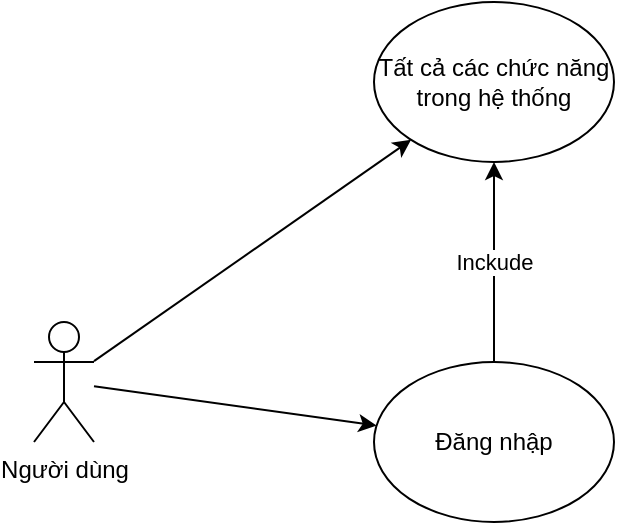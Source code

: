 <mxfile version="19.0.3" type="device" pages="10"><diagram id="RuZTh2-TOzcMZu7h_dRJ" name="Đăng nhập"><mxGraphModel dx="1102" dy="1022" grid="1" gridSize="10" guides="1" tooltips="1" connect="1" arrows="1" fold="1" page="1" pageScale="1" pageWidth="850" pageHeight="1100" math="0" shadow="0"><root><mxCell id="0"/><mxCell id="1" parent="0"/><mxCell id="FFFAcT_vhIzUKaEOKUY1-3" style="edgeStyle=none;rounded=0;orthogonalLoop=1;jettySize=auto;html=1;" parent="1" source="FFFAcT_vhIzUKaEOKUY1-4" target="FFFAcT_vhIzUKaEOKUY1-5" edge="1"><mxGeometry relative="1" as="geometry"/></mxCell><mxCell id="FFFAcT_vhIzUKaEOKUY1-7" style="edgeStyle=none;rounded=0;orthogonalLoop=1;jettySize=auto;html=1;" parent="1" source="FFFAcT_vhIzUKaEOKUY1-4" target="FFFAcT_vhIzUKaEOKUY1-6" edge="1"><mxGeometry relative="1" as="geometry"/></mxCell><mxCell id="FFFAcT_vhIzUKaEOKUY1-4" value="Người dùng" style="shape=umlActor;verticalLabelPosition=bottom;verticalAlign=top;html=1;outlineConnect=0;" parent="1" vertex="1"><mxGeometry x="170" y="360" width="30" height="60" as="geometry"/></mxCell><mxCell id="FFFAcT_vhIzUKaEOKUY1-8" value="Inckude" style="edgeStyle=none;rounded=0;orthogonalLoop=1;jettySize=auto;html=1;" parent="1" source="FFFAcT_vhIzUKaEOKUY1-5" target="FFFAcT_vhIzUKaEOKUY1-6" edge="1"><mxGeometry relative="1" as="geometry"/></mxCell><mxCell id="FFFAcT_vhIzUKaEOKUY1-5" value="Đăng nhập" style="ellipse;whiteSpace=wrap;html=1;" parent="1" vertex="1"><mxGeometry x="340" y="380" width="120" height="80" as="geometry"/></mxCell><mxCell id="FFFAcT_vhIzUKaEOKUY1-6" value="Tất cả các chức năng trong hệ thống" style="ellipse;whiteSpace=wrap;html=1;" parent="1" vertex="1"><mxGeometry x="340" y="200" width="120" height="80" as="geometry"/></mxCell></root></mxGraphModel></diagram><diagram id="8pBXfInfMbpn5mEWT0VD" name="Tổng quát"><mxGraphModel dx="2134" dy="810" grid="1" gridSize="10" guides="1" tooltips="1" connect="1" arrows="1" fold="1" page="1" pageScale="1" pageWidth="850" pageHeight="1100" math="0" shadow="0"><root><mxCell id="0"/><mxCell id="1" parent="0"/><mxCell id="iqAzIM0dQU8EQ3Mg8udr-2" style="edgeStyle=none;rounded=0;orthogonalLoop=1;jettySize=auto;html=1;" edge="1" parent="1" source="UOkTxOlqqI4oJDqqUHSG-1" target="iqAzIM0dQU8EQ3Mg8udr-1"><mxGeometry relative="1" as="geometry"/></mxCell><mxCell id="iqAzIM0dQU8EQ3Mg8udr-4" style="edgeStyle=none;rounded=0;orthogonalLoop=1;jettySize=auto;html=1;" edge="1" parent="1" source="UOkTxOlqqI4oJDqqUHSG-1" target="iqAzIM0dQU8EQ3Mg8udr-3"><mxGeometry relative="1" as="geometry"/></mxCell><mxCell id="iqAzIM0dQU8EQ3Mg8udr-11" style="edgeStyle=none;rounded=0;orthogonalLoop=1;jettySize=auto;html=1;" edge="1" parent="1" source="UOkTxOlqqI4oJDqqUHSG-1" target="iqAzIM0dQU8EQ3Mg8udr-7"><mxGeometry relative="1" as="geometry"/></mxCell><mxCell id="iqAzIM0dQU8EQ3Mg8udr-14" style="edgeStyle=none;rounded=0;orthogonalLoop=1;jettySize=auto;html=1;" edge="1" parent="1" source="UOkTxOlqqI4oJDqqUHSG-1" target="iqAzIM0dQU8EQ3Mg8udr-6"><mxGeometry relative="1" as="geometry"/></mxCell><mxCell id="iqAzIM0dQU8EQ3Mg8udr-15" style="edgeStyle=none;rounded=0;orthogonalLoop=1;jettySize=auto;html=1;" edge="1" parent="1" source="UOkTxOlqqI4oJDqqUHSG-1" target="iqAzIM0dQU8EQ3Mg8udr-8"><mxGeometry relative="1" as="geometry"/></mxCell><mxCell id="iqAzIM0dQU8EQ3Mg8udr-16" style="edgeStyle=none;rounded=0;orthogonalLoop=1;jettySize=auto;html=1;" edge="1" parent="1" source="UOkTxOlqqI4oJDqqUHSG-1" target="iqAzIM0dQU8EQ3Mg8udr-9"><mxGeometry relative="1" as="geometry"/></mxCell><mxCell id="iqAzIM0dQU8EQ3Mg8udr-17" style="edgeStyle=none;rounded=0;orthogonalLoop=1;jettySize=auto;html=1;entryX=0.052;entryY=0.298;entryDx=0;entryDy=0;entryPerimeter=0;" edge="1" parent="1" source="UOkTxOlqqI4oJDqqUHSG-1" target="iqAzIM0dQU8EQ3Mg8udr-13"><mxGeometry relative="1" as="geometry"/></mxCell><mxCell id="AlLpKmammNwe1ujjW2pf-2" style="edgeStyle=none;rounded=0;orthogonalLoop=1;jettySize=auto;html=1;" edge="1" parent="1" source="UOkTxOlqqI4oJDqqUHSG-1" target="AlLpKmammNwe1ujjW2pf-1"><mxGeometry relative="1" as="geometry"/></mxCell><mxCell id="UOkTxOlqqI4oJDqqUHSG-1" value="ADMIN" style="shape=umlActor;verticalLabelPosition=bottom;verticalAlign=top;html=1;outlineConnect=0;" vertex="1" parent="1"><mxGeometry x="170" y="380" width="30" height="60" as="geometry"/></mxCell><mxCell id="iqAzIM0dQU8EQ3Mg8udr-12" style="edgeStyle=none;rounded=0;orthogonalLoop=1;jettySize=auto;html=1;" edge="1" parent="1" source="UOkTxOlqqI4oJDqqUHSG-2" target="iqAzIM0dQU8EQ3Mg8udr-7"><mxGeometry relative="1" as="geometry"/></mxCell><mxCell id="iqAzIM0dQU8EQ3Mg8udr-18" style="edgeStyle=none;rounded=0;orthogonalLoop=1;jettySize=auto;html=1;" edge="1" parent="1" source="UOkTxOlqqI4oJDqqUHSG-2" target="iqAzIM0dQU8EQ3Mg8udr-6"><mxGeometry relative="1" as="geometry"/></mxCell><mxCell id="iqAzIM0dQU8EQ3Mg8udr-19" style="edgeStyle=none;rounded=0;orthogonalLoop=1;jettySize=auto;html=1;" edge="1" parent="1" source="UOkTxOlqqI4oJDqqUHSG-2" target="iqAzIM0dQU8EQ3Mg8udr-8"><mxGeometry relative="1" as="geometry"/></mxCell><mxCell id="iqAzIM0dQU8EQ3Mg8udr-20" style="edgeStyle=none;rounded=0;orthogonalLoop=1;jettySize=auto;html=1;" edge="1" parent="1" source="UOkTxOlqqI4oJDqqUHSG-2" target="iqAzIM0dQU8EQ3Mg8udr-9"><mxGeometry relative="1" as="geometry"/></mxCell><mxCell id="iqAzIM0dQU8EQ3Mg8udr-21" style="edgeStyle=none;rounded=0;orthogonalLoop=1;jettySize=auto;html=1;" edge="1" parent="1" source="UOkTxOlqqI4oJDqqUHSG-2" target="iqAzIM0dQU8EQ3Mg8udr-13"><mxGeometry relative="1" as="geometry"/></mxCell><mxCell id="AlLpKmammNwe1ujjW2pf-3" style="edgeStyle=none;rounded=0;orthogonalLoop=1;jettySize=auto;html=1;" edge="1" parent="1" source="UOkTxOlqqI4oJDqqUHSG-2" target="AlLpKmammNwe1ujjW2pf-1"><mxGeometry relative="1" as="geometry"/></mxCell><mxCell id="UOkTxOlqqI4oJDqqUHSG-2" value="Nhân viên" style="shape=umlActor;verticalLabelPosition=bottom;verticalAlign=top;html=1;outlineConnect=0;" vertex="1" parent="1"><mxGeometry x="170" y="670" width="30" height="60" as="geometry"/></mxCell><mxCell id="iqAzIM0dQU8EQ3Mg8udr-1" value="Quản lý tài khoản" style="ellipse;whiteSpace=wrap;html=1;" vertex="1" parent="1"><mxGeometry x="340" y="200" width="120" height="80" as="geometry"/></mxCell><mxCell id="iqAzIM0dQU8EQ3Mg8udr-3" value="Quản lý nhân viên" style="ellipse;whiteSpace=wrap;html=1;" vertex="1" parent="1"><mxGeometry x="340" y="320" width="120" height="80" as="geometry"/></mxCell><mxCell id="iqAzIM0dQU8EQ3Mg8udr-6" value="Quản lý phòng" style="ellipse;whiteSpace=wrap;html=1;" vertex="1" parent="1"><mxGeometry x="340" y="440" width="120" height="80" as="geometry"/></mxCell><mxCell id="iqAzIM0dQU8EQ3Mg8udr-7" value="Đăng xuất" style="ellipse;whiteSpace=wrap;html=1;" vertex="1" parent="1"><mxGeometry x="-30" y="450" width="120" height="80" as="geometry"/></mxCell><mxCell id="iqAzIM0dQU8EQ3Mg8udr-8" value="Quản lý dịch vụ" style="ellipse;whiteSpace=wrap;html=1;" vertex="1" parent="1"><mxGeometry x="340" y="560" width="120" height="80" as="geometry"/></mxCell><mxCell id="iqAzIM0dQU8EQ3Mg8udr-9" value="Quản lý thuê, trả phòng" style="ellipse;whiteSpace=wrap;html=1;" vertex="1" parent="1"><mxGeometry x="340" y="680" width="120" height="80" as="geometry"/></mxCell><mxCell id="iqAzIM0dQU8EQ3Mg8udr-13" value="Báo cáo - thống kê" style="ellipse;whiteSpace=wrap;html=1;" vertex="1" parent="1"><mxGeometry x="340" y="800" width="120" height="80" as="geometry"/></mxCell><mxCell id="AlLpKmammNwe1ujjW2pf-1" value="Đổi mật khẩu" style="ellipse;whiteSpace=wrap;html=1;" vertex="1" parent="1"><mxGeometry x="-30" y="620" width="120" height="80" as="geometry"/></mxCell></root></mxGraphModel></diagram><diagram id="loTDxhL5xwrnr9pqxqLg" name="Quản lý tài khoản"><mxGraphModel dx="899" dy="567" grid="1" gridSize="10" guides="1" tooltips="1" connect="1" arrows="1" fold="1" page="1" pageScale="1" pageWidth="850" pageHeight="1100" math="0" shadow="0"><root><mxCell id="0"/><mxCell id="1" parent="0"/><mxCell id="K-rhYeQbA7hsY6wZtX97-6" style="edgeStyle=none;rounded=0;orthogonalLoop=1;jettySize=auto;html=1;" edge="1" parent="1" source="K-rhYeQbA7hsY6wZtX97-1" target="K-rhYeQbA7hsY6wZtX97-2"><mxGeometry relative="1" as="geometry"/></mxCell><mxCell id="K-rhYeQbA7hsY6wZtX97-7" style="edgeStyle=none;rounded=0;orthogonalLoop=1;jettySize=auto;html=1;entryX=-0.025;entryY=0.607;entryDx=0;entryDy=0;entryPerimeter=0;" edge="1" parent="1" source="K-rhYeQbA7hsY6wZtX97-1" target="K-rhYeQbA7hsY6wZtX97-3"><mxGeometry relative="1" as="geometry"/></mxCell><mxCell id="K-rhYeQbA7hsY6wZtX97-8" style="edgeStyle=none;rounded=0;orthogonalLoop=1;jettySize=auto;html=1;entryX=0.036;entryY=0.261;entryDx=0;entryDy=0;entryPerimeter=0;" edge="1" parent="1" source="K-rhYeQbA7hsY6wZtX97-1" target="K-rhYeQbA7hsY6wZtX97-5"><mxGeometry relative="1" as="geometry"/></mxCell><mxCell id="Dzp1LAcNipTybaHFTrBV-2" style="edgeStyle=none;rounded=0;orthogonalLoop=1;jettySize=auto;html=1;entryX=0;entryY=1;entryDx=0;entryDy=0;" edge="1" parent="1" source="K-rhYeQbA7hsY6wZtX97-1" target="Dzp1LAcNipTybaHFTrBV-1"><mxGeometry relative="1" as="geometry"/></mxCell><mxCell id="K-rhYeQbA7hsY6wZtX97-1" value="ADMIN" style="shape=umlActor;verticalLabelPosition=bottom;verticalAlign=top;html=1;outlineConnect=0;" vertex="1" parent="1"><mxGeometry x="240" y="270" width="30" height="60" as="geometry"/></mxCell><mxCell id="K-rhYeQbA7hsY6wZtX97-2" value="Thêm tài khoản" style="ellipse;whiteSpace=wrap;html=1;" vertex="1" parent="1"><mxGeometry x="400" y="200" width="120" height="80" as="geometry"/></mxCell><mxCell id="K-rhYeQbA7hsY6wZtX97-3" value="Sửa tài khoản" style="ellipse;whiteSpace=wrap;html=1;" vertex="1" parent="1"><mxGeometry x="400" y="320" width="120" height="80" as="geometry"/></mxCell><mxCell id="K-rhYeQbA7hsY6wZtX97-5" value="Xóa tài khoản" style="ellipse;whiteSpace=wrap;html=1;" vertex="1" parent="1"><mxGeometry x="400" y="440" width="120" height="80" as="geometry"/></mxCell><mxCell id="Dzp1LAcNipTybaHFTrBV-1" value="Tìm kiếm tài khoản" style="ellipse;whiteSpace=wrap;html=1;" vertex="1" parent="1"><mxGeometry x="400" y="80" width="120" height="80" as="geometry"/></mxCell></root></mxGraphModel></diagram><diagram id="Uo93VWjHhuEUfuUogmP5" name="Đổi mật khẩu"><mxGraphModel dx="899" dy="567" grid="1" gridSize="10" guides="1" tooltips="1" connect="1" arrows="1" fold="1" page="1" pageScale="1" pageWidth="850" pageHeight="1100" math="0" shadow="0"><root><mxCell id="0"/><mxCell id="1" parent="0"/><mxCell id="8qltFa1e6dFuh_-3iEbE-4" style="edgeStyle=none;rounded=0;orthogonalLoop=1;jettySize=auto;html=1;" edge="1" parent="1" source="8qltFa1e6dFuh_-3iEbE-1" target="8qltFa1e6dFuh_-3iEbE-3"><mxGeometry relative="1" as="geometry"/></mxCell><mxCell id="8qltFa1e6dFuh_-3iEbE-1" value="ADMIN" style="shape=umlActor;verticalLabelPosition=bottom;verticalAlign=top;html=1;outlineConnect=0;" vertex="1" parent="1"><mxGeometry x="310" y="260" width="30" height="60" as="geometry"/></mxCell><mxCell id="8qltFa1e6dFuh_-3iEbE-5" style="edgeStyle=none;rounded=0;orthogonalLoop=1;jettySize=auto;html=1;" edge="1" parent="1" source="8qltFa1e6dFuh_-3iEbE-2" target="8qltFa1e6dFuh_-3iEbE-3"><mxGeometry relative="1" as="geometry"/></mxCell><mxCell id="8qltFa1e6dFuh_-3iEbE-2" value="Nhân viên" style="shape=umlActor;verticalLabelPosition=bottom;verticalAlign=top;html=1;outlineConnect=0;" vertex="1" parent="1"><mxGeometry x="310" y="400" width="30" height="60" as="geometry"/></mxCell><mxCell id="8qltFa1e6dFuh_-3iEbE-3" value="Đổi mật khẩu" style="ellipse;whiteSpace=wrap;html=1;" vertex="1" parent="1"><mxGeometry x="440" y="320" width="120" height="80" as="geometry"/></mxCell></root></mxGraphModel></diagram><diagram id="BzCLQL5NbgsZe34O0YPy" name="Quản lý nhân viên"><mxGraphModel dx="1102" dy="1022" grid="1" gridSize="10" guides="1" tooltips="1" connect="1" arrows="1" fold="1" page="1" pageScale="1" pageWidth="850" pageHeight="1100" math="0" shadow="0"><root><mxCell id="0"/><mxCell id="1" parent="0"/><mxCell id="y8KVV34adi2sCJFZB1e9-1" style="edgeStyle=none;rounded=0;orthogonalLoop=1;jettySize=auto;html=1;" parent="1" source="y8KVV34adi2sCJFZB1e9-4" target="y8KVV34adi2sCJFZB1e9-5" edge="1"><mxGeometry relative="1" as="geometry"/></mxCell><mxCell id="y8KVV34adi2sCJFZB1e9-2" style="edgeStyle=none;rounded=0;orthogonalLoop=1;jettySize=auto;html=1;entryX=-0.025;entryY=0.607;entryDx=0;entryDy=0;entryPerimeter=0;" parent="1" source="y8KVV34adi2sCJFZB1e9-4" target="y8KVV34adi2sCJFZB1e9-6" edge="1"><mxGeometry relative="1" as="geometry"/></mxCell><mxCell id="y8KVV34adi2sCJFZB1e9-3" style="edgeStyle=none;rounded=0;orthogonalLoop=1;jettySize=auto;html=1;entryX=0.06;entryY=0.298;entryDx=0;entryDy=0;entryPerimeter=0;" parent="1" source="y8KVV34adi2sCJFZB1e9-4" target="y8KVV34adi2sCJFZB1e9-7" edge="1"><mxGeometry relative="1" as="geometry"/></mxCell><mxCell id="y8KVV34adi2sCJFZB1e9-9" style="edgeStyle=none;rounded=0;orthogonalLoop=1;jettySize=auto;html=1;" parent="1" source="y8KVV34adi2sCJFZB1e9-4" target="y8KVV34adi2sCJFZB1e9-8" edge="1"><mxGeometry relative="1" as="geometry"/></mxCell><mxCell id="y8KVV34adi2sCJFZB1e9-4" value="ADMIN" style="shape=umlActor;verticalLabelPosition=bottom;verticalAlign=top;html=1;outlineConnect=0;" parent="1" vertex="1"><mxGeometry x="210" y="240" width="30" height="60" as="geometry"/></mxCell><mxCell id="y8KVV34adi2sCJFZB1e9-5" value="Thêm nhân viên" style="ellipse;whiteSpace=wrap;html=1;" parent="1" vertex="1"><mxGeometry x="400" y="200" width="120" height="80" as="geometry"/></mxCell><mxCell id="y8KVV34adi2sCJFZB1e9-6" value="Sửa nhân viên" style="ellipse;whiteSpace=wrap;html=1;" parent="1" vertex="1"><mxGeometry x="400" y="320" width="120" height="80" as="geometry"/></mxCell><mxCell id="y8KVV34adi2sCJFZB1e9-7" value="Xóa nhân viên" style="ellipse;whiteSpace=wrap;html=1;" parent="1" vertex="1"><mxGeometry x="400" y="440" width="120" height="80" as="geometry"/></mxCell><mxCell id="y8KVV34adi2sCJFZB1e9-8" value="Tìm kiếm nhân viên" style="ellipse;whiteSpace=wrap;html=1;" parent="1" vertex="1"><mxGeometry x="400" y="80" width="120" height="80" as="geometry"/></mxCell></root></mxGraphModel></diagram><diagram id="-4S5LVSmUED8la5bYB9H" name="Quản lý phòng"><mxGraphModel dx="1102" dy="1022" grid="1" gridSize="10" guides="1" tooltips="1" connect="1" arrows="1" fold="1" page="1" pageScale="1" pageWidth="850" pageHeight="1100" math="0" shadow="0"><root><mxCell id="0"/><mxCell id="1" parent="0"/><mxCell id="Wrr_MCvqisGzxvHJ-a2A-1" style="edgeStyle=none;rounded=0;orthogonalLoop=1;jettySize=auto;html=1;" parent="1" source="Wrr_MCvqisGzxvHJ-a2A-5" target="Wrr_MCvqisGzxvHJ-a2A-6" edge="1"><mxGeometry relative="1" as="geometry"/></mxCell><mxCell id="Wrr_MCvqisGzxvHJ-a2A-2" style="edgeStyle=none;rounded=0;orthogonalLoop=1;jettySize=auto;html=1;entryX=-0.025;entryY=0.607;entryDx=0;entryDy=0;entryPerimeter=0;" parent="1" source="Wrr_MCvqisGzxvHJ-a2A-5" target="Wrr_MCvqisGzxvHJ-a2A-7" edge="1"><mxGeometry relative="1" as="geometry"/></mxCell><mxCell id="Wrr_MCvqisGzxvHJ-a2A-3" style="edgeStyle=none;rounded=0;orthogonalLoop=1;jettySize=auto;html=1;entryX=0.06;entryY=0.298;entryDx=0;entryDy=0;entryPerimeter=0;" parent="1" source="Wrr_MCvqisGzxvHJ-a2A-5" target="Wrr_MCvqisGzxvHJ-a2A-8" edge="1"><mxGeometry relative="1" as="geometry"/></mxCell><mxCell id="Wrr_MCvqisGzxvHJ-a2A-4" style="edgeStyle=none;rounded=0;orthogonalLoop=1;jettySize=auto;html=1;" parent="1" source="Wrr_MCvqisGzxvHJ-a2A-5" target="Wrr_MCvqisGzxvHJ-a2A-9" edge="1"><mxGeometry relative="1" as="geometry"/></mxCell><mxCell id="Wrr_MCvqisGzxvHJ-a2A-5" value="ADMIN" style="shape=umlActor;verticalLabelPosition=bottom;verticalAlign=top;html=1;outlineConnect=0;" parent="1" vertex="1"><mxGeometry x="220" y="200" width="30" height="60" as="geometry"/></mxCell><mxCell id="Wrr_MCvqisGzxvHJ-a2A-6" value="Thêm phòng" style="ellipse;whiteSpace=wrap;html=1;" parent="1" vertex="1"><mxGeometry x="400" y="200" width="120" height="80" as="geometry"/></mxCell><mxCell id="Wrr_MCvqisGzxvHJ-a2A-7" value="Sửa phòng" style="ellipse;whiteSpace=wrap;html=1;" parent="1" vertex="1"><mxGeometry x="400" y="320" width="120" height="80" as="geometry"/></mxCell><mxCell id="Wrr_MCvqisGzxvHJ-a2A-8" value="Xóa phòng" style="ellipse;whiteSpace=wrap;html=1;" parent="1" vertex="1"><mxGeometry x="400" y="440" width="120" height="80" as="geometry"/></mxCell><mxCell id="Wrr_MCvqisGzxvHJ-a2A-9" value="Tìm kiếm phòng" style="ellipse;whiteSpace=wrap;html=1;" parent="1" vertex="1"><mxGeometry x="400" y="80" width="120" height="80" as="geometry"/></mxCell><mxCell id="-RnO8pf9adF_b55wh1h7-2" style="edgeStyle=none;rounded=0;orthogonalLoop=1;jettySize=auto;html=1;entryX=0.26;entryY=0.943;entryDx=0;entryDy=0;entryPerimeter=0;" parent="1" source="-RnO8pf9adF_b55wh1h7-1" target="Wrr_MCvqisGzxvHJ-a2A-9" edge="1"><mxGeometry relative="1" as="geometry"/></mxCell><mxCell id="-RnO8pf9adF_b55wh1h7-3" style="edgeStyle=none;rounded=0;orthogonalLoop=1;jettySize=auto;html=1;" parent="1" source="-RnO8pf9adF_b55wh1h7-1" target="Wrr_MCvqisGzxvHJ-a2A-6" edge="1"><mxGeometry relative="1" as="geometry"/></mxCell><mxCell id="-RnO8pf9adF_b55wh1h7-4" style="edgeStyle=none;rounded=0;orthogonalLoop=1;jettySize=auto;html=1;entryX=0;entryY=1;entryDx=0;entryDy=0;" parent="1" source="-RnO8pf9adF_b55wh1h7-1" target="Wrr_MCvqisGzxvHJ-a2A-7" edge="1"><mxGeometry relative="1" as="geometry"/></mxCell><mxCell id="-RnO8pf9adF_b55wh1h7-5" style="edgeStyle=none;rounded=0;orthogonalLoop=1;jettySize=auto;html=1;entryX=0.03;entryY=0.707;entryDx=0;entryDy=0;entryPerimeter=0;" parent="1" source="-RnO8pf9adF_b55wh1h7-1" target="Wrr_MCvqisGzxvHJ-a2A-8" edge="1"><mxGeometry relative="1" as="geometry"/></mxCell><mxCell id="-RnO8pf9adF_b55wh1h7-1" value="Nhân viên" style="shape=umlActor;verticalLabelPosition=bottom;verticalAlign=top;html=1;outlineConnect=0;" parent="1" vertex="1"><mxGeometry x="220" y="360" width="30" height="60" as="geometry"/></mxCell></root></mxGraphModel></diagram><diagram id="PzsoEJJ-nKkx7G8L4hIH" name="Quản lý đồ dùng"><mxGraphModel dx="1952" dy="1022" grid="1" gridSize="10" guides="1" tooltips="1" connect="1" arrows="1" fold="1" page="1" pageScale="1" pageWidth="850" pageHeight="1100" math="0" shadow="0"><root><mxCell id="0"/><mxCell id="1" parent="0"/><mxCell id="nCa8EJoY3y28wGB1sPrp-1" style="edgeStyle=none;rounded=0;orthogonalLoop=1;jettySize=auto;html=1;" parent="1" source="nCa8EJoY3y28wGB1sPrp-5" target="nCa8EJoY3y28wGB1sPrp-6" edge="1"><mxGeometry relative="1" as="geometry"/></mxCell><mxCell id="nCa8EJoY3y28wGB1sPrp-2" style="edgeStyle=none;rounded=0;orthogonalLoop=1;jettySize=auto;html=1;entryX=-0.025;entryY=0.607;entryDx=0;entryDy=0;entryPerimeter=0;" parent="1" source="nCa8EJoY3y28wGB1sPrp-5" target="nCa8EJoY3y28wGB1sPrp-7" edge="1"><mxGeometry relative="1" as="geometry"/></mxCell><mxCell id="nCa8EJoY3y28wGB1sPrp-3" style="edgeStyle=none;rounded=0;orthogonalLoop=1;jettySize=auto;html=1;entryX=0.06;entryY=0.298;entryDx=0;entryDy=0;entryPerimeter=0;" parent="1" source="nCa8EJoY3y28wGB1sPrp-5" target="nCa8EJoY3y28wGB1sPrp-8" edge="1"><mxGeometry relative="1" as="geometry"/></mxCell><mxCell id="nCa8EJoY3y28wGB1sPrp-4" style="edgeStyle=none;rounded=0;orthogonalLoop=1;jettySize=auto;html=1;entryX=0.049;entryY=0.819;entryDx=0;entryDy=0;entryPerimeter=0;" parent="1" source="nCa8EJoY3y28wGB1sPrp-5" target="nCa8EJoY3y28wGB1sPrp-9" edge="1"><mxGeometry relative="1" as="geometry"/></mxCell><mxCell id="nCa8EJoY3y28wGB1sPrp-17" style="edgeStyle=none;rounded=0;orthogonalLoop=1;jettySize=auto;html=1;" parent="1" source="nCa8EJoY3y28wGB1sPrp-5" target="nCa8EJoY3y28wGB1sPrp-15" edge="1"><mxGeometry relative="1" as="geometry"/></mxCell><mxCell id="nCa8EJoY3y28wGB1sPrp-19" style="edgeStyle=none;rounded=0;orthogonalLoop=1;jettySize=auto;html=1;entryX=0;entryY=0;entryDx=0;entryDy=0;" parent="1" source="nCa8EJoY3y28wGB1sPrp-5" target="nCa8EJoY3y28wGB1sPrp-16" edge="1"><mxGeometry relative="1" as="geometry"/></mxCell><mxCell id="nCa8EJoY3y28wGB1sPrp-24" style="edgeStyle=none;rounded=0;orthogonalLoop=1;jettySize=auto;html=1;" parent="1" source="nCa8EJoY3y28wGB1sPrp-5" target="nCa8EJoY3y28wGB1sPrp-21" edge="1"><mxGeometry relative="1" as="geometry"/></mxCell><mxCell id="nCa8EJoY3y28wGB1sPrp-25" style="edgeStyle=none;rounded=0;orthogonalLoop=1;jettySize=auto;html=1;" parent="1" source="nCa8EJoY3y28wGB1sPrp-5" target="nCa8EJoY3y28wGB1sPrp-22" edge="1"><mxGeometry relative="1" as="geometry"/></mxCell><mxCell id="nCa8EJoY3y28wGB1sPrp-26" style="edgeStyle=none;rounded=0;orthogonalLoop=1;jettySize=auto;html=1;entryX=0.931;entryY=0.228;entryDx=0;entryDy=0;entryPerimeter=0;" parent="1" source="nCa8EJoY3y28wGB1sPrp-5" target="nCa8EJoY3y28wGB1sPrp-23" edge="1"><mxGeometry relative="1" as="geometry"/></mxCell><mxCell id="IQkpYYQ6W14fZGkamPsr-5" style="edgeStyle=none;rounded=0;orthogonalLoop=1;jettySize=auto;html=1;" parent="1" source="nCa8EJoY3y28wGB1sPrp-5" target="IQkpYYQ6W14fZGkamPsr-4" edge="1"><mxGeometry relative="1" as="geometry"/></mxCell><mxCell id="s3vsmxpmH5lo1Miv77zx-4" style="edgeStyle=none;rounded=0;orthogonalLoop=1;jettySize=auto;html=1;" parent="1" source="nCa8EJoY3y28wGB1sPrp-5" target="s3vsmxpmH5lo1Miv77zx-1" edge="1"><mxGeometry relative="1" as="geometry"/></mxCell><mxCell id="nCa8EJoY3y28wGB1sPrp-5" value="ADMIN" style="shape=umlActor;verticalLabelPosition=bottom;verticalAlign=top;html=1;outlineConnect=0;" parent="1" vertex="1"><mxGeometry x="200" y="340" width="30" height="60" as="geometry"/></mxCell><mxCell id="nCa8EJoY3y28wGB1sPrp-6" value="Sửa đồ dùng" style="ellipse;whiteSpace=wrap;html=1;" parent="1" vertex="1"><mxGeometry x="390" y="190" width="120" height="80" as="geometry"/></mxCell><mxCell id="nCa8EJoY3y28wGB1sPrp-7" value="Xóa đồ dùng" style="ellipse;whiteSpace=wrap;html=1;" parent="1" vertex="1"><mxGeometry x="390" y="300" width="120" height="80" as="geometry"/></mxCell><mxCell id="nCa8EJoY3y28wGB1sPrp-8" value="Thêm đồ dùng vào phòng" style="ellipse;whiteSpace=wrap;html=1;" parent="1" vertex="1"><mxGeometry x="390" y="520" width="120" height="80" as="geometry"/></mxCell><mxCell id="nCa8EJoY3y28wGB1sPrp-9" value="Thêm đồ dùng" style="ellipse;whiteSpace=wrap;html=1;" parent="1" vertex="1"><mxGeometry x="390" y="80" width="120" height="80" as="geometry"/></mxCell><mxCell id="nCa8EJoY3y28wGB1sPrp-10" style="edgeStyle=none;rounded=0;orthogonalLoop=1;jettySize=auto;html=1;entryX=0.26;entryY=0.943;entryDx=0;entryDy=0;entryPerimeter=0;" parent="1" source="nCa8EJoY3y28wGB1sPrp-14" target="nCa8EJoY3y28wGB1sPrp-9" edge="1"><mxGeometry relative="1" as="geometry"/></mxCell><mxCell id="nCa8EJoY3y28wGB1sPrp-11" style="edgeStyle=none;rounded=0;orthogonalLoop=1;jettySize=auto;html=1;" parent="1" source="nCa8EJoY3y28wGB1sPrp-14" target="nCa8EJoY3y28wGB1sPrp-6" edge="1"><mxGeometry relative="1" as="geometry"/></mxCell><mxCell id="nCa8EJoY3y28wGB1sPrp-12" style="edgeStyle=none;rounded=0;orthogonalLoop=1;jettySize=auto;html=1;entryX=0;entryY=1;entryDx=0;entryDy=0;" parent="1" source="nCa8EJoY3y28wGB1sPrp-14" target="nCa8EJoY3y28wGB1sPrp-7" edge="1"><mxGeometry relative="1" as="geometry"/></mxCell><mxCell id="nCa8EJoY3y28wGB1sPrp-13" style="edgeStyle=none;rounded=0;orthogonalLoop=1;jettySize=auto;html=1;entryX=0.03;entryY=0.707;entryDx=0;entryDy=0;entryPerimeter=0;" parent="1" source="nCa8EJoY3y28wGB1sPrp-14" target="nCa8EJoY3y28wGB1sPrp-8" edge="1"><mxGeometry relative="1" as="geometry"/></mxCell><mxCell id="nCa8EJoY3y28wGB1sPrp-18" style="edgeStyle=none;rounded=0;orthogonalLoop=1;jettySize=auto;html=1;" parent="1" source="nCa8EJoY3y28wGB1sPrp-14" target="nCa8EJoY3y28wGB1sPrp-15" edge="1"><mxGeometry relative="1" as="geometry"/></mxCell><mxCell id="nCa8EJoY3y28wGB1sPrp-20" style="edgeStyle=none;rounded=0;orthogonalLoop=1;jettySize=auto;html=1;entryX=0.025;entryY=0.274;entryDx=0;entryDy=0;entryPerimeter=0;" parent="1" source="nCa8EJoY3y28wGB1sPrp-14" target="nCa8EJoY3y28wGB1sPrp-16" edge="1"><mxGeometry relative="1" as="geometry"/></mxCell><mxCell id="nCa8EJoY3y28wGB1sPrp-27" style="edgeStyle=none;rounded=0;orthogonalLoop=1;jettySize=auto;html=1;entryX=0.955;entryY=0.692;entryDx=0;entryDy=0;entryPerimeter=0;" parent="1" source="nCa8EJoY3y28wGB1sPrp-14" target="nCa8EJoY3y28wGB1sPrp-21" edge="1"><mxGeometry relative="1" as="geometry"/></mxCell><mxCell id="nCa8EJoY3y28wGB1sPrp-28" style="edgeStyle=none;rounded=0;orthogonalLoop=1;jettySize=auto;html=1;entryX=0.925;entryY=0.865;entryDx=0;entryDy=0;entryPerimeter=0;" parent="1" source="nCa8EJoY3y28wGB1sPrp-14" target="nCa8EJoY3y28wGB1sPrp-22" edge="1"><mxGeometry relative="1" as="geometry"/></mxCell><mxCell id="nCa8EJoY3y28wGB1sPrp-29" style="edgeStyle=none;rounded=0;orthogonalLoop=1;jettySize=auto;html=1;entryX=0.98;entryY=0.665;entryDx=0;entryDy=0;entryPerimeter=0;" parent="1" source="nCa8EJoY3y28wGB1sPrp-14" target="nCa8EJoY3y28wGB1sPrp-23" edge="1"><mxGeometry relative="1" as="geometry"/></mxCell><mxCell id="IQkpYYQ6W14fZGkamPsr-6" style="edgeStyle=none;rounded=0;orthogonalLoop=1;jettySize=auto;html=1;entryX=0.757;entryY=0.938;entryDx=0;entryDy=0;entryPerimeter=0;" parent="1" source="nCa8EJoY3y28wGB1sPrp-14" target="IQkpYYQ6W14fZGkamPsr-4" edge="1"><mxGeometry relative="1" as="geometry"/></mxCell><mxCell id="s3vsmxpmH5lo1Miv77zx-2" style="edgeStyle=none;rounded=0;orthogonalLoop=1;jettySize=auto;html=1;entryX=0;entryY=0.5;entryDx=0;entryDy=0;" parent="1" source="nCa8EJoY3y28wGB1sPrp-14" target="s3vsmxpmH5lo1Miv77zx-1" edge="1"><mxGeometry relative="1" as="geometry"/></mxCell><mxCell id="nCa8EJoY3y28wGB1sPrp-14" value="Nhân viên" style="shape=umlActor;verticalLabelPosition=bottom;verticalAlign=top;html=1;outlineConnect=0;" parent="1" vertex="1"><mxGeometry x="200" y="520" width="30" height="60" as="geometry"/></mxCell><mxCell id="nCa8EJoY3y28wGB1sPrp-15" value="Sửa đồ dùng trong phòng" style="ellipse;whiteSpace=wrap;html=1;" parent="1" vertex="1"><mxGeometry x="390" y="640" width="120" height="80" as="geometry"/></mxCell><mxCell id="nCa8EJoY3y28wGB1sPrp-16" value="Xóa đồ dùng trong phòng" style="ellipse;whiteSpace=wrap;html=1;" parent="1" vertex="1"><mxGeometry x="390" y="760" width="120" height="80" as="geometry"/></mxCell><mxCell id="nCa8EJoY3y28wGB1sPrp-21" value="Thêm đồ dùng&lt;br&gt;hỏng, mất vào hóa đơn" style="ellipse;whiteSpace=wrap;html=1;" parent="1" vertex="1"><mxGeometry x="-50" y="390" width="120" height="80" as="geometry"/></mxCell><mxCell id="nCa8EJoY3y28wGB1sPrp-22" value="Sửa đồ dùng hỏng,&lt;br&gt;mất trong hóa đơn" style="ellipse;whiteSpace=wrap;html=1;" parent="1" vertex="1"><mxGeometry x="-50" y="510" width="120" height="80" as="geometry"/></mxCell><mxCell id="nCa8EJoY3y28wGB1sPrp-23" value="Xóa đồ dùng hỏng&amp;nbsp;&lt;br&gt;,mất khỏi hóa đơn" style="ellipse;whiteSpace=wrap;html=1;" parent="1" vertex="1"><mxGeometry x="-50" y="630" width="120" height="80" as="geometry"/></mxCell><mxCell id="IQkpYYQ6W14fZGkamPsr-4" value="Tìm kiếm hóa đơn làm hỏng, mất đồ" style="ellipse;whiteSpace=wrap;html=1;" parent="1" vertex="1"><mxGeometry x="-50" y="270" width="120" height="80" as="geometry"/></mxCell><mxCell id="s3vsmxpmH5lo1Miv77zx-1" value="Tìm kiếm phòng" style="ellipse;whiteSpace=wrap;html=1;" parent="1" vertex="1"><mxGeometry x="390" y="410" width="120" height="80" as="geometry"/></mxCell></root></mxGraphModel></diagram><diagram id="0E8WIlO5E7S4YZ6NQbk7" name="Quản lý dịch vụ"><mxGraphModel dx="1102" dy="1022" grid="1" gridSize="10" guides="1" tooltips="1" connect="1" arrows="1" fold="1" page="1" pageScale="1" pageWidth="850" pageHeight="1100" math="0" shadow="0"><root><mxCell id="0"/><mxCell id="1" parent="0"/><mxCell id="1HCVJtQa179PieDQHIy--1" value="Thêm dịch vụ đã thuê vào hóa đơn" style="ellipse;whiteSpace=wrap;html=1;" parent="1" vertex="1"><mxGeometry x="545" y="210" width="120" height="80" as="geometry"/></mxCell><mxCell id="1HCVJtQa179PieDQHIy--2" value="Sửa dịch vụ đã thuê trong hóa đơn" style="ellipse;whiteSpace=wrap;html=1;" parent="1" vertex="1"><mxGeometry x="545" y="330" width="120" height="80" as="geometry"/></mxCell><mxCell id="1HCVJtQa179PieDQHIy--3" value="Xóa dịch vụ đã thuê khổi hóa đơn" style="ellipse;whiteSpace=wrap;html=1;" parent="1" vertex="1"><mxGeometry x="545" y="450" width="120" height="80" as="geometry"/></mxCell><mxCell id="1HCVJtQa179PieDQHIy--4" value="Tìm kiếm hóa đơn đã thuê dịch vụ" style="ellipse;whiteSpace=wrap;html=1;" parent="1" vertex="1"><mxGeometry x="545" y="100" width="120" height="80" as="geometry"/></mxCell><mxCell id="1HCVJtQa179PieDQHIy--5" value="Thêm dịch vụ&amp;nbsp;" style="ellipse;whiteSpace=wrap;html=1;" parent="1" vertex="1"><mxGeometry x="185" y="140" width="120" height="80" as="geometry"/></mxCell><mxCell id="1HCVJtQa179PieDQHIy--6" value="Sửa dịch vụ&amp;nbsp;" style="ellipse;whiteSpace=wrap;html=1;" parent="1" vertex="1"><mxGeometry x="185" y="260" width="120" height="80" as="geometry"/></mxCell><mxCell id="1HCVJtQa179PieDQHIy--7" value="Xóa dịch vụ" style="ellipse;whiteSpace=wrap;html=1;" parent="1" vertex="1"><mxGeometry x="185" y="380" width="120" height="80" as="geometry"/></mxCell><mxCell id="1HCVJtQa179PieDQHIy--14" style="edgeStyle=none;rounded=0;orthogonalLoop=1;jettySize=auto;html=1;entryX=0.028;entryY=0.624;entryDx=0;entryDy=0;entryPerimeter=0;" parent="1" source="1HCVJtQa179PieDQHIy--8" target="1HCVJtQa179PieDQHIy--4" edge="1"><mxGeometry relative="1" as="geometry"/></mxCell><mxCell id="1HCVJtQa179PieDQHIy--15" style="edgeStyle=none;rounded=0;orthogonalLoop=1;jettySize=auto;html=1;" parent="1" source="1HCVJtQa179PieDQHIy--8" target="1HCVJtQa179PieDQHIy--1" edge="1"><mxGeometry relative="1" as="geometry"/></mxCell><mxCell id="1HCVJtQa179PieDQHIy--16" style="edgeStyle=none;rounded=0;orthogonalLoop=1;jettySize=auto;html=1;" parent="1" source="1HCVJtQa179PieDQHIy--8" target="1HCVJtQa179PieDQHIy--2" edge="1"><mxGeometry relative="1" as="geometry"/></mxCell><mxCell id="1HCVJtQa179PieDQHIy--17" style="edgeStyle=none;rounded=0;orthogonalLoop=1;jettySize=auto;html=1;entryX=0.077;entryY=0.222;entryDx=0;entryDy=0;entryPerimeter=0;" parent="1" source="1HCVJtQa179PieDQHIy--8" target="1HCVJtQa179PieDQHIy--3" edge="1"><mxGeometry relative="1" as="geometry"/></mxCell><mxCell id="1HCVJtQa179PieDQHIy--18" style="edgeStyle=none;rounded=0;orthogonalLoop=1;jettySize=auto;html=1;entryX=1;entryY=0.5;entryDx=0;entryDy=0;" parent="1" source="1HCVJtQa179PieDQHIy--8" target="1HCVJtQa179PieDQHIy--5" edge="1"><mxGeometry relative="1" as="geometry"/></mxCell><mxCell id="1HCVJtQa179PieDQHIy--19" style="edgeStyle=none;rounded=0;orthogonalLoop=1;jettySize=auto;html=1;" parent="1" source="1HCVJtQa179PieDQHIy--8" target="1HCVJtQa179PieDQHIy--6" edge="1"><mxGeometry relative="1" as="geometry"/></mxCell><mxCell id="1HCVJtQa179PieDQHIy--20" style="edgeStyle=none;rounded=0;orthogonalLoop=1;jettySize=auto;html=1;" parent="1" source="1HCVJtQa179PieDQHIy--8" target="1HCVJtQa179PieDQHIy--7" edge="1"><mxGeometry relative="1" as="geometry"/></mxCell><mxCell id="1HCVJtQa179PieDQHIy--8" value="ADMIN" style="shape=umlActor;verticalLabelPosition=bottom;verticalAlign=top;html=1;outlineConnect=0;" parent="1" vertex="1"><mxGeometry x="425" y="190" width="30" height="60" as="geometry"/></mxCell><mxCell id="1HCVJtQa179PieDQHIy--10" style="edgeStyle=none;rounded=0;orthogonalLoop=1;jettySize=auto;html=1;entryX=0;entryY=0.5;entryDx=0;entryDy=0;" parent="1" source="1HCVJtQa179PieDQHIy--9" target="1HCVJtQa179PieDQHIy--3" edge="1"><mxGeometry relative="1" as="geometry"/></mxCell><mxCell id="1HCVJtQa179PieDQHIy--11" style="edgeStyle=none;rounded=0;orthogonalLoop=1;jettySize=auto;html=1;" parent="1" source="1HCVJtQa179PieDQHIy--9" target="1HCVJtQa179PieDQHIy--2" edge="1"><mxGeometry relative="1" as="geometry"/></mxCell><mxCell id="1HCVJtQa179PieDQHIy--12" style="edgeStyle=none;rounded=0;orthogonalLoop=1;jettySize=auto;html=1;entryX=0;entryY=1;entryDx=0;entryDy=0;" parent="1" source="1HCVJtQa179PieDQHIy--9" target="1HCVJtQa179PieDQHIy--1" edge="1"><mxGeometry relative="1" as="geometry"/></mxCell><mxCell id="1HCVJtQa179PieDQHIy--13" style="edgeStyle=none;rounded=0;orthogonalLoop=1;jettySize=auto;html=1;entryX=0;entryY=1;entryDx=0;entryDy=0;" parent="1" source="1HCVJtQa179PieDQHIy--9" target="1HCVJtQa179PieDQHIy--4" edge="1"><mxGeometry relative="1" as="geometry"/></mxCell><mxCell id="1HCVJtQa179PieDQHIy--21" style="edgeStyle=none;rounded=0;orthogonalLoop=1;jettySize=auto;html=1;" parent="1" source="1HCVJtQa179PieDQHIy--9" target="1HCVJtQa179PieDQHIy--6" edge="1"><mxGeometry relative="1" as="geometry"/></mxCell><mxCell id="1HCVJtQa179PieDQHIy--22" style="edgeStyle=none;rounded=0;orthogonalLoop=1;jettySize=auto;html=1;" parent="1" source="1HCVJtQa179PieDQHIy--9" target="1HCVJtQa179PieDQHIy--7" edge="1"><mxGeometry relative="1" as="geometry"/></mxCell><mxCell id="1HCVJtQa179PieDQHIy--23" style="edgeStyle=none;rounded=0;orthogonalLoop=1;jettySize=auto;html=1;entryX=1;entryY=1;entryDx=0;entryDy=0;" parent="1" source="1HCVJtQa179PieDQHIy--9" target="1HCVJtQa179PieDQHIy--5" edge="1"><mxGeometry relative="1" as="geometry"/></mxCell><mxCell id="1HCVJtQa179PieDQHIy--9" value="Nhân viên" style="shape=umlActor;verticalLabelPosition=bottom;verticalAlign=top;html=1;outlineConnect=0;" parent="1" vertex="1"><mxGeometry x="425" y="330" width="30" height="60" as="geometry"/></mxCell></root></mxGraphModel></diagram><diagram id="k33xjeqGGUQnUkEqvt_w" name="Quản lý thuê, trả phòng"><mxGraphModel dx="1102" dy="1022" grid="1" gridSize="10" guides="1" tooltips="1" connect="1" arrows="1" fold="1" page="1" pageScale="1" pageWidth="850" pageHeight="1100" math="0" shadow="0"><root><mxCell id="0"/><mxCell id="1" parent="0"/><mxCell id="pk9OUyFHvyoX93rey9pe-4" style="edgeStyle=none;rounded=0;orthogonalLoop=1;jettySize=auto;html=1;" parent="1" source="pk9OUyFHvyoX93rey9pe-1" target="pk9OUyFHvyoX93rey9pe-3" edge="1"><mxGeometry relative="1" as="geometry"/></mxCell><mxCell id="pk9OUyFHvyoX93rey9pe-7" style="edgeStyle=none;rounded=0;orthogonalLoop=1;jettySize=auto;html=1;" parent="1" source="pk9OUyFHvyoX93rey9pe-1" target="pk9OUyFHvyoX93rey9pe-6" edge="1"><mxGeometry relative="1" as="geometry"/></mxCell><mxCell id="pk9OUyFHvyoX93rey9pe-9" style="edgeStyle=none;rounded=0;orthogonalLoop=1;jettySize=auto;html=1;entryX=0;entryY=0.5;entryDx=0;entryDy=0;" parent="1" source="pk9OUyFHvyoX93rey9pe-1" target="pk9OUyFHvyoX93rey9pe-10" edge="1"><mxGeometry relative="1" as="geometry"><mxPoint x="580" y="110" as="targetPoint"/></mxGeometry></mxCell><mxCell id="pk9OUyFHvyoX93rey9pe-12" style="edgeStyle=none;rounded=0;orthogonalLoop=1;jettySize=auto;html=1;" parent="1" source="pk9OUyFHvyoX93rey9pe-1" target="pk9OUyFHvyoX93rey9pe-11" edge="1"><mxGeometry relative="1" as="geometry"/></mxCell><mxCell id="KO5tWOpGzZBe-ZKVnAku-3" style="rounded=0;orthogonalLoop=1;jettySize=auto;html=1;entryX=1;entryY=0;entryDx=0;entryDy=0;" parent="1" source="pk9OUyFHvyoX93rey9pe-1" target="KO5tWOpGzZBe-ZKVnAku-1" edge="1"><mxGeometry relative="1" as="geometry"/></mxCell><mxCell id="DulFggGcNOnC762LnIoP-2" style="rounded=0;orthogonalLoop=1;jettySize=auto;html=1;" edge="1" parent="1" source="pk9OUyFHvyoX93rey9pe-1" target="DulFggGcNOnC762LnIoP-1"><mxGeometry relative="1" as="geometry"/></mxCell><mxCell id="pk9OUyFHvyoX93rey9pe-1" value="ADMIN" style="shape=umlActor;verticalLabelPosition=bottom;verticalAlign=top;html=1;outlineConnect=0;" parent="1" vertex="1"><mxGeometry x="370" y="200" width="30" height="60" as="geometry"/></mxCell><mxCell id="pk9OUyFHvyoX93rey9pe-5" style="edgeStyle=none;rounded=0;orthogonalLoop=1;jettySize=auto;html=1;entryX=0.033;entryY=0.638;entryDx=0;entryDy=0;entryPerimeter=0;" parent="1" source="pk9OUyFHvyoX93rey9pe-2" target="pk9OUyFHvyoX93rey9pe-6" edge="1"><mxGeometry relative="1" as="geometry"><mxPoint x="580" y="370" as="targetPoint"/></mxGeometry></mxCell><mxCell id="pk9OUyFHvyoX93rey9pe-8" style="edgeStyle=none;rounded=0;orthogonalLoop=1;jettySize=auto;html=1;entryX=0;entryY=1;entryDx=0;entryDy=0;" parent="1" source="pk9OUyFHvyoX93rey9pe-2" target="pk9OUyFHvyoX93rey9pe-3" edge="1"><mxGeometry relative="1" as="geometry"/></mxCell><mxCell id="pk9OUyFHvyoX93rey9pe-13" style="edgeStyle=none;rounded=0;orthogonalLoop=1;jettySize=auto;html=1;" parent="1" source="pk9OUyFHvyoX93rey9pe-2" target="pk9OUyFHvyoX93rey9pe-11" edge="1"><mxGeometry relative="1" as="geometry"/></mxCell><mxCell id="KO5tWOpGzZBe-ZKVnAku-4" style="edgeStyle=none;rounded=0;orthogonalLoop=1;jettySize=auto;html=1;entryX=0.792;entryY=0.957;entryDx=0;entryDy=0;entryPerimeter=0;" parent="1" source="pk9OUyFHvyoX93rey9pe-2" target="KO5tWOpGzZBe-ZKVnAku-1" edge="1"><mxGeometry relative="1" as="geometry"/></mxCell><mxCell id="DulFggGcNOnC762LnIoP-3" style="edgeStyle=none;rounded=0;orthogonalLoop=1;jettySize=auto;html=1;entryX=1;entryY=0.338;entryDx=0;entryDy=0;entryPerimeter=0;" edge="1" parent="1" source="pk9OUyFHvyoX93rey9pe-2" target="DulFggGcNOnC762LnIoP-1"><mxGeometry relative="1" as="geometry"/></mxCell><mxCell id="pk9OUyFHvyoX93rey9pe-2" value="Nhân viên" style="shape=umlActor;verticalLabelPosition=bottom;verticalAlign=top;html=1;outlineConnect=0;" parent="1" vertex="1"><mxGeometry x="370" y="340" width="30" height="60" as="geometry"/></mxCell><mxCell id="pk9OUyFHvyoX93rey9pe-3" value="Xóa hóa đơn thuê phòng" style="ellipse;whiteSpace=wrap;html=1;" parent="1" vertex="1"><mxGeometry x="600" y="330" width="120" height="80" as="geometry"/></mxCell><mxCell id="pk9OUyFHvyoX93rey9pe-6" value="Trả phòng" style="ellipse;whiteSpace=wrap;html=1;" parent="1" vertex="1"><mxGeometry x="600" y="460" width="120" height="80" as="geometry"/></mxCell><mxCell id="pk9OUyFHvyoX93rey9pe-10" value="Sửa hóa đơn thuê phòng" style="ellipse;whiteSpace=wrap;html=1;" parent="1" vertex="1"><mxGeometry x="600" y="200" width="120" height="80" as="geometry"/></mxCell><mxCell id="pk9OUyFHvyoX93rey9pe-11" value="Thuê phòng" style="ellipse;whiteSpace=wrap;html=1;" parent="1" vertex="1"><mxGeometry x="600" y="80" width="120" height="80" as="geometry"/></mxCell><mxCell id="KO5tWOpGzZBe-ZKVnAku-1" value="Sửa&amp;nbsp; thông tin &lt;br&gt;khách hàng" style="ellipse;whiteSpace=wrap;html=1;" parent="1" vertex="1"><mxGeometry x="160" y="220" width="120" height="80" as="geometry"/></mxCell><mxCell id="DulFggGcNOnC762LnIoP-1" value="Tính tiền" style="ellipse;whiteSpace=wrap;html=1;" vertex="1" parent="1"><mxGeometry x="160" y="370" width="120" height="80" as="geometry"/></mxCell></root></mxGraphModel></diagram><diagram id="Z7lIbXtsUMBr4HbShXCj" name="Thống kê"><mxGraphModel dx="1102" dy="1022" grid="1" gridSize="10" guides="1" tooltips="1" connect="1" arrows="1" fold="1" page="1" pageScale="1" pageWidth="850" pageHeight="1100" math="0" shadow="0"><root><mxCell id="0"/><mxCell id="1" parent="0"/><mxCell id="HNql89oi_fEqa0WENeyb-3" style="edgeStyle=none;rounded=0;orthogonalLoop=1;jettySize=auto;html=1;" parent="1" source="HNql89oi_fEqa0WENeyb-1" target="HNql89oi_fEqa0WENeyb-2" edge="1"><mxGeometry relative="1" as="geometry"/></mxCell><mxCell id="HNql89oi_fEqa0WENeyb-1" value="ADMIN" style="shape=umlActor;verticalLabelPosition=bottom;verticalAlign=top;html=1;outlineConnect=0;" parent="1" vertex="1"><mxGeometry x="300" y="240" width="30" height="60" as="geometry"/></mxCell><mxCell id="HNql89oi_fEqa0WENeyb-2" value="Thống kê doanh thu" style="ellipse;whiteSpace=wrap;html=1;" parent="1" vertex="1"><mxGeometry x="420" y="230" width="120" height="80" as="geometry"/></mxCell></root></mxGraphModel></diagram></mxfile>